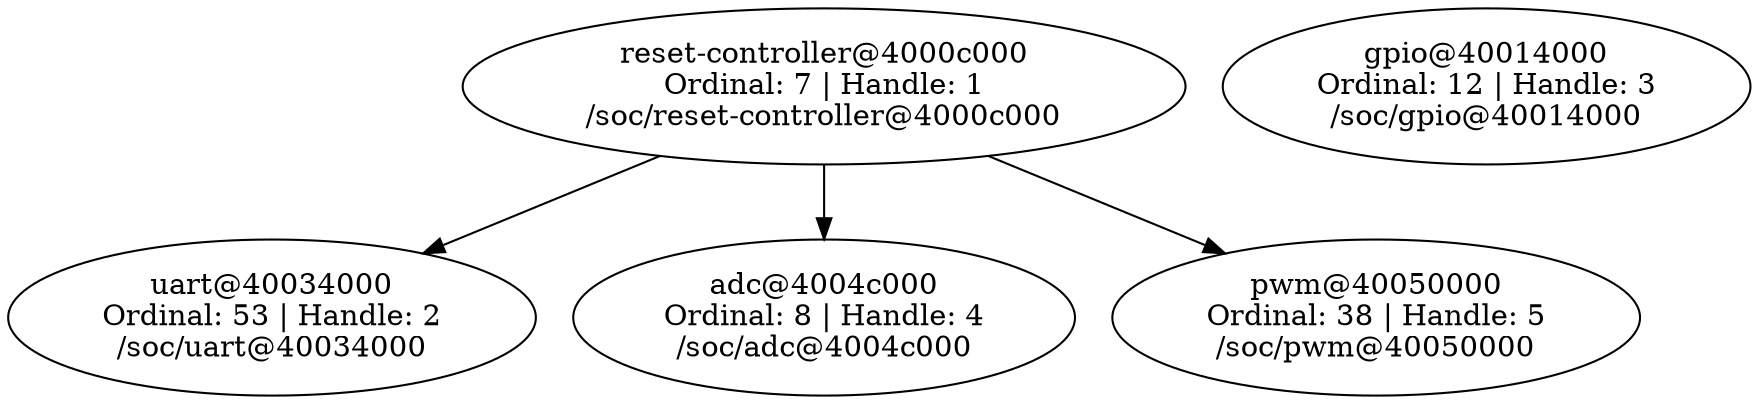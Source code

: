 // C:/Users/ediso/zephyrproject/evse-rp2040-hardware/app/build/zephyr/zephyr_pre0.elf
digraph "Device dependency graph" {
	7 [label="reset-controller@4000c000\nOrdinal: 7 | Handle: 1\n/soc/reset-controller@4000c000"]
	53 [label="uart@40034000\nOrdinal: 53 | Handle: 2\n/soc/uart@40034000"]
	12 [label="gpio@40014000\nOrdinal: 12 | Handle: 3\n/soc/gpio@40014000"]
	8 [label="adc@4004c000\nOrdinal: 8 | Handle: 4\n/soc/adc@4004c000"]
	38 [label="pwm@40050000\nOrdinal: 38 | Handle: 5\n/soc/pwm@40050000"]
	7 -> 8
	7 -> 38
	7 -> 53
}
